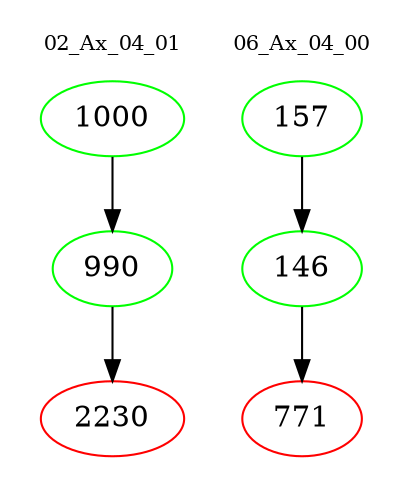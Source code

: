 digraph{
subgraph cluster_0 {
color = white
label = "02_Ax_04_01";
fontsize=10;
T0_1000 [label="1000", color="green"]
T0_1000 -> T0_990 [color="black"]
T0_990 [label="990", color="green"]
T0_990 -> T0_2230 [color="black"]
T0_2230 [label="2230", color="red"]
}
subgraph cluster_1 {
color = white
label = "06_Ax_04_00";
fontsize=10;
T1_157 [label="157", color="green"]
T1_157 -> T1_146 [color="black"]
T1_146 [label="146", color="green"]
T1_146 -> T1_771 [color="black"]
T1_771 [label="771", color="red"]
}
}
